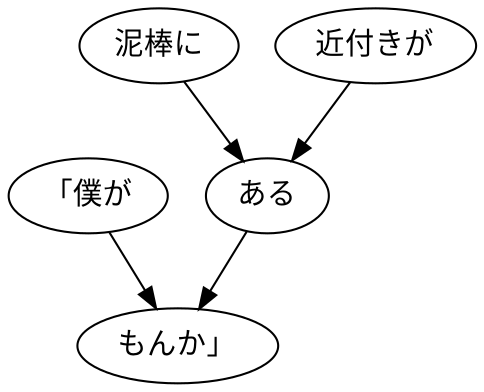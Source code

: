 digraph graph6262 {
	node0 [label="「僕が"];
	node1 [label="泥棒に"];
	node2 [label="近付きが"];
	node3 [label="ある"];
	node4 [label="もんか」"];
	node0 -> node4;
	node1 -> node3;
	node2 -> node3;
	node3 -> node4;
}
